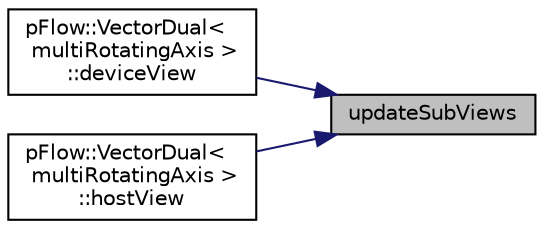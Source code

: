 digraph "updateSubViews"
{
 // LATEX_PDF_SIZE
  edge [fontname="Helvetica",fontsize="10",labelfontname="Helvetica",labelfontsize="10"];
  node [fontname="Helvetica",fontsize="10",shape=record];
  rankdir="RL";
  Node1 [label="updateSubViews",height=0.2,width=0.4,color="black", fillcolor="grey75", style="filled", fontcolor="black",tooltip=" "];
  Node1 -> Node2 [dir="back",color="midnightblue",fontsize="10",style="solid",fontname="Helvetica"];
  Node2 [label="pFlow::VectorDual\<\l multiRotatingAxis \>\l::deviceView",height=0.2,width=0.4,color="black", fillcolor="white", style="filled",URL="$classpFlow_1_1VectorDual.html#a2ea57920578a663d375f7567be3076c4",tooltip=" "];
  Node1 -> Node3 [dir="back",color="midnightblue",fontsize="10",style="solid",fontname="Helvetica"];
  Node3 [label="pFlow::VectorDual\<\l multiRotatingAxis \>\l::hostView",height=0.2,width=0.4,color="black", fillcolor="white", style="filled",URL="$classpFlow_1_1VectorDual.html#a0c262c82eec3cf1ef7ae40ec3267ef13",tooltip=" "];
}
